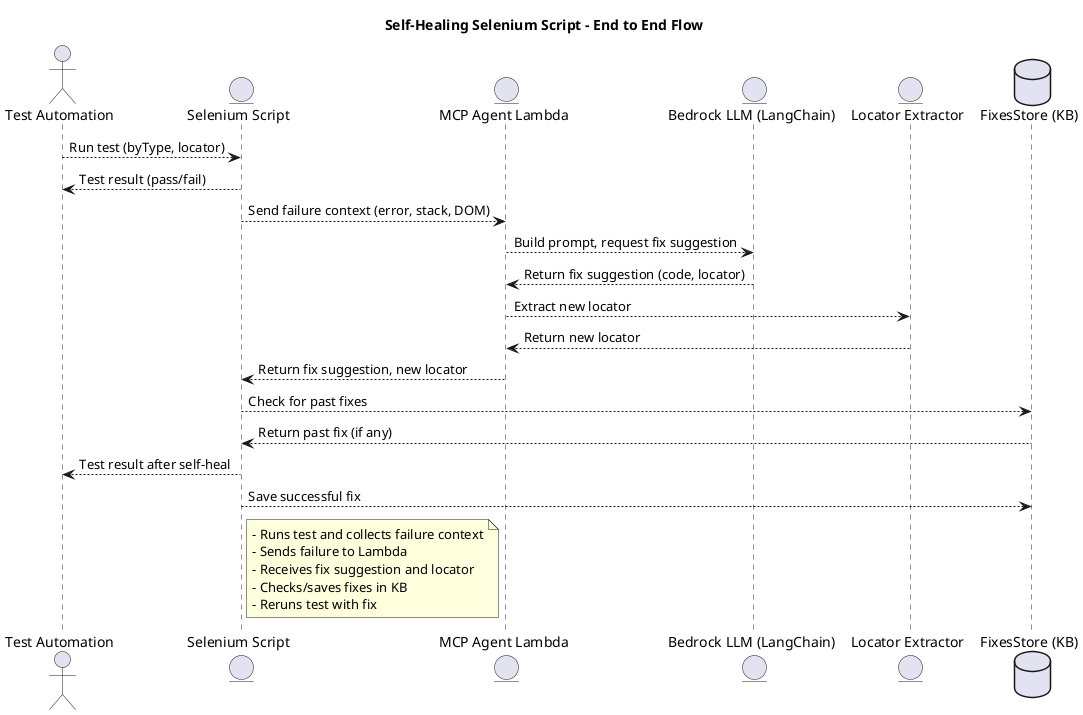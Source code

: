 
@startuml SelfHealingSeleniumE2E
title Self-Healing Selenium Script - End to End Flow

actor "Test Automation" as TestRunner
entity "Selenium Script" as Selenium
entity "MCP Agent Lambda" as Lambda
entity "Bedrock LLM (LangChain)" as LLM
entity "Locator Extractor" as LocatorExtract
database "FixesStore (KB)" as KB

TestRunner --> Selenium : Run test (byType, locator)
Selenium --> TestRunner : Test result (pass/fail)
Selenium --> Lambda : Send failure context (error, stack, DOM)
Lambda --> LLM : Build prompt, request fix suggestion
LLM --> Lambda : Return fix suggestion (code, locator)
Lambda --> LocatorExtract : Extract new locator
LocatorExtract --> Lambda : Return new locator
Lambda --> Selenium : Return fix suggestion, new locator
Selenium --> KB : Check for past fixes
KB --> Selenium : Return past fix (if any)
Selenium --> TestRunner : Test result after self-heal
Selenium --> KB : Save successful fix

note right of Selenium
- Runs test and collects failure context
- Sends failure to Lambda
- Receives fix suggestion and locator
- Checks/saves fixes in KB
- Reruns test with fix
end note

@enduml